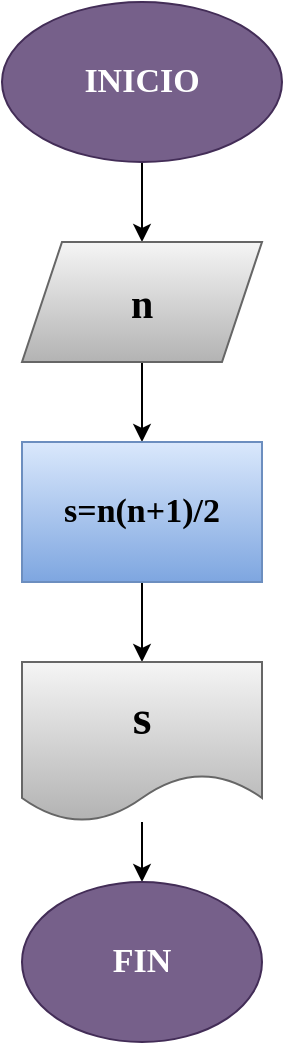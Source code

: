 <mxfile>
    <diagram id="OASP6atLJyGd-V5-EkBa" name="Página-1">
        <mxGraphModel dx="576" dy="461" grid="1" gridSize="10" guides="1" tooltips="1" connect="1" arrows="1" fold="1" page="1" pageScale="1" pageWidth="827" pageHeight="1169" math="0" shadow="0">
            <root>
                <mxCell id="0"/>
                <mxCell id="1" parent="0"/>
                <mxCell id="5" value="" style="edgeStyle=none;html=1;" edge="1" parent="1" source="3" target="4">
                    <mxGeometry relative="1" as="geometry"/>
                </mxCell>
                <mxCell id="3" value="INICIO" style="ellipse;whiteSpace=wrap;html=1;fillColor=#76608a;fontColor=#ffffff;strokeColor=#432D57;fontStyle=1;fontFamily=Verdana;fontSize=17;" vertex="1" parent="1">
                    <mxGeometry x="210" y="40" width="140" height="80" as="geometry"/>
                </mxCell>
                <mxCell id="7" value="" style="edgeStyle=none;html=1;" edge="1" parent="1" source="4" target="6">
                    <mxGeometry relative="1" as="geometry"/>
                </mxCell>
                <mxCell id="4" value="n" style="shape=parallelogram;perimeter=parallelogramPerimeter;whiteSpace=wrap;html=1;fixedSize=1;fillColor=#f5f5f5;strokeColor=#666666;gradientColor=#b3b3b3;fontStyle=1;fontColor=#000000;fontSize=20;fontFamily=Verdana;" vertex="1" parent="1">
                    <mxGeometry x="220" y="160" width="120" height="60" as="geometry"/>
                </mxCell>
                <mxCell id="9" value="" style="edgeStyle=none;html=1;" edge="1" parent="1" source="6" target="8">
                    <mxGeometry relative="1" as="geometry"/>
                </mxCell>
                <mxCell id="6" value="s=n(n+1)/2" style="whiteSpace=wrap;html=1;fontStyle=1;fontFamily=Verdana;fontSize=17;fillColor=#dae8fc;gradientColor=#7ea6e0;strokeColor=#6c8ebf;fontColor=#000000;" vertex="1" parent="1">
                    <mxGeometry x="220" y="260" width="120" height="70" as="geometry"/>
                </mxCell>
                <mxCell id="13" value="" style="edgeStyle=none;html=1;" edge="1" parent="1" source="8" target="12">
                    <mxGeometry relative="1" as="geometry"/>
                </mxCell>
                <mxCell id="8" value="s" style="shape=document;whiteSpace=wrap;html=1;boundedLbl=1;fontFamily=Verdana;fontSize=24;fillColor=#f5f5f5;gradientColor=#b3b3b3;strokeColor=#666666;fontStyle=1;fontColor=#000000;" vertex="1" parent="1">
                    <mxGeometry x="220" y="370" width="120" height="80" as="geometry"/>
                </mxCell>
                <mxCell id="12" value="FIN" style="ellipse;whiteSpace=wrap;html=1;fontFamily=Verdana;fontStyle=1;fontSize=17;fillColor=#76608a;strokeColor=#432D57;fontColor=#ffffff;" vertex="1" parent="1">
                    <mxGeometry x="220" y="480" width="120" height="80" as="geometry"/>
                </mxCell>
            </root>
        </mxGraphModel>
    </diagram>
</mxfile>